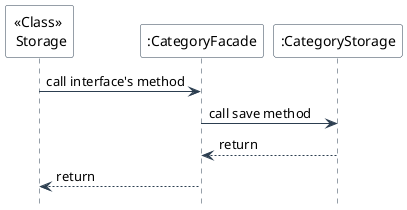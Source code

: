 @startuml
skinparam backgroundColor #FFFFFF
skinparam sequence {
    ArrowColor #2C3E50
    LifeLineBorderColor #2C3E50
    ParticipantBorderColor #2C3E50
    ParticipantBackgroundColor #FFFFFF
}
hide footbox

participant "<<Class>> \n Storage" as S
participant ":CategoryFacade" as CF
participant ":CategoryStorage" as CS

S -> CF: call interface's method
CF -> CS: call save method
CS --> CF: return
CF --> S: return

@enduml
